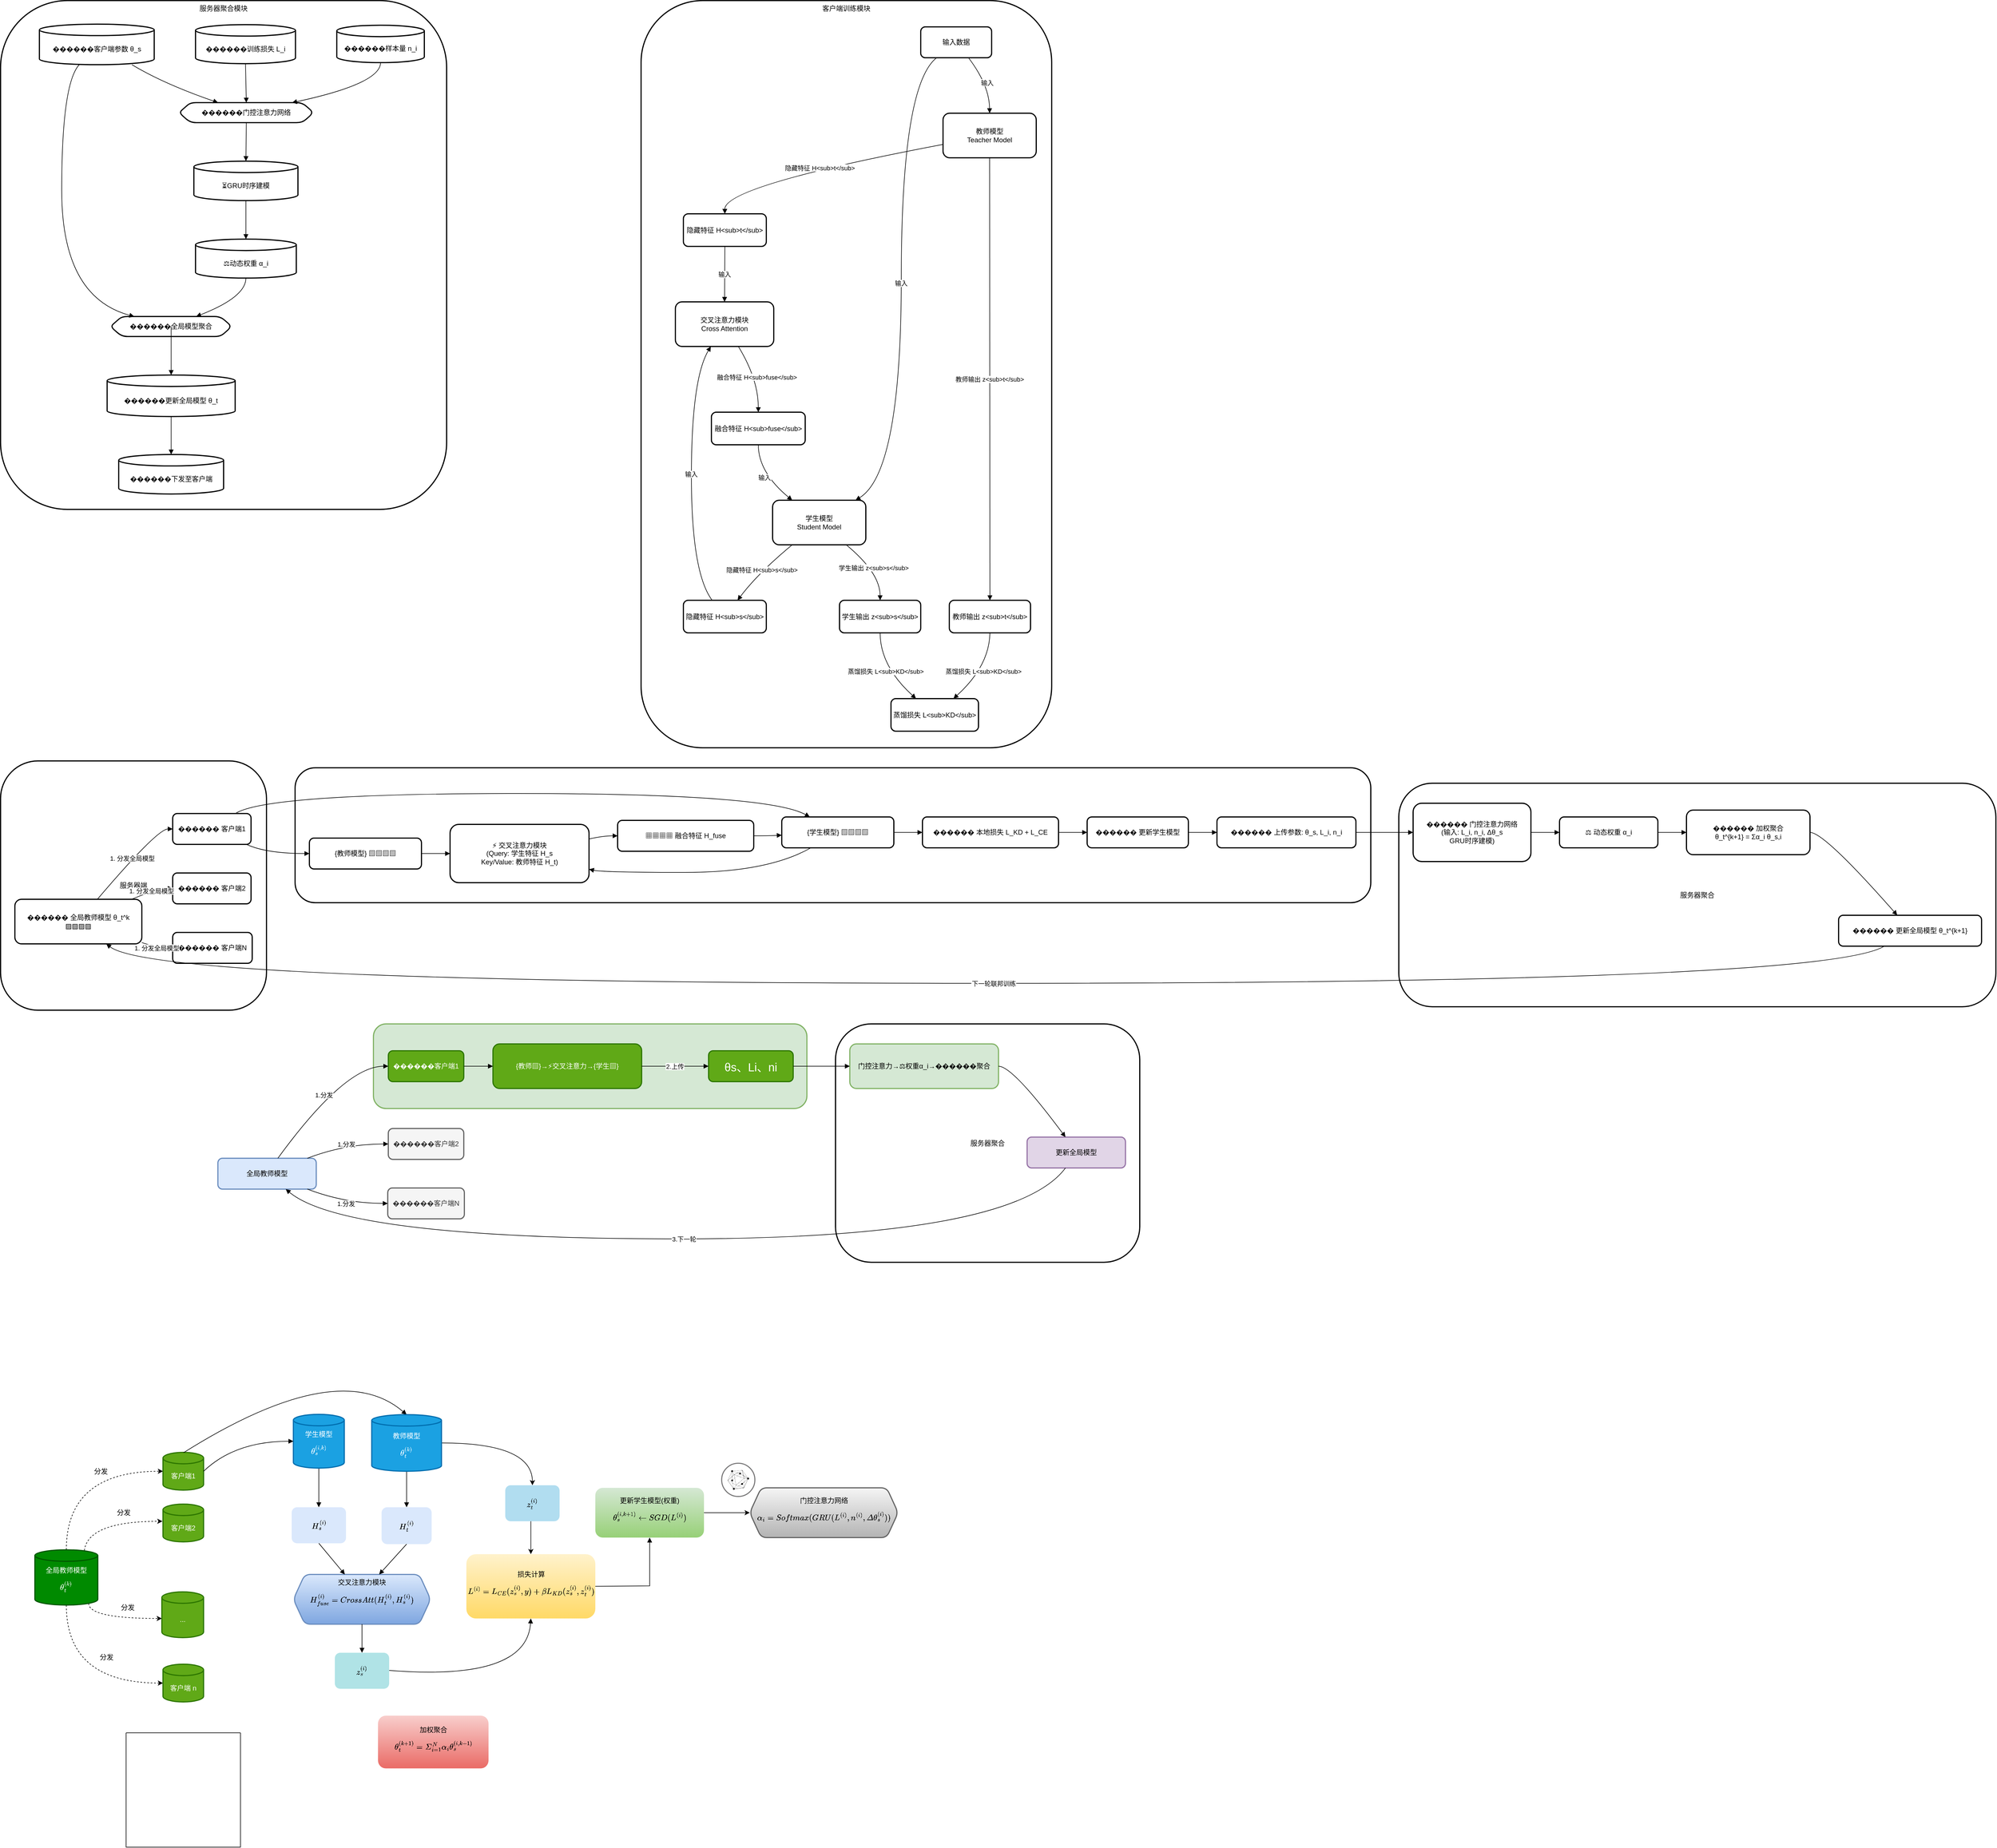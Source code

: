 <mxfile version="26.0.10">
  <diagram name="第 1 页" id="DEk5K5slilRWWlr_zEea">
    <mxGraphModel dx="4067" dy="2227" grid="1" gridSize="10" guides="1" tooltips="1" connect="1" arrows="1" fold="1" page="1" pageScale="1" pageWidth="4681" pageHeight="3300" background="none" math="1" shadow="0">
      <root>
        <mxCell id="0" />
        <mxCell id="1" parent="0" />
        <mxCell id="zsc-ipmftyCH5oLLFZYE-88" value="服务器聚合模块" style="whiteSpace=wrap;strokeWidth=2;verticalAlign=top;rounded=1;" parent="1" vertex="1">
          <mxGeometry x="20" y="20" width="780" height="890" as="geometry" />
        </mxCell>
        <mxCell id="zsc-ipmftyCH5oLLFZYE-89" value="������客户端参数 θ_s" style="shape=cylinder3;boundedLbl=1;backgroundOutline=1;size=10;strokeWidth=2;whiteSpace=wrap;rounded=1;" parent="zsc-ipmftyCH5oLLFZYE-88" vertex="1">
          <mxGeometry x="67.889" y="41.27" width="200.778" height="70.877" as="geometry" />
        </mxCell>
        <mxCell id="zsc-ipmftyCH5oLLFZYE-90" value="������门控注意力网络" style="shape=hexagon;perimeter=hexagonPerimeter2;fixedSize=1;strokeWidth=2;whiteSpace=wrap;rounded=1;" parent="zsc-ipmftyCH5oLLFZYE-88" vertex="1">
          <mxGeometry x="312" y="178.538" width="235.444" height="34.99" as="geometry" />
        </mxCell>
        <mxCell id="zsc-ipmftyCH5oLLFZYE-91" value="������训练损失 L_i" style="shape=cylinder3;boundedLbl=1;backgroundOutline=1;size=10;strokeWidth=2;whiteSpace=wrap;rounded=1;" parent="zsc-ipmftyCH5oLLFZYE-88" vertex="1">
          <mxGeometry x="340.889" y="42.167" width="174.778" height="68.185" as="geometry" />
        </mxCell>
        <mxCell id="zsc-ipmftyCH5oLLFZYE-92" value="������样本量 n_i" style="shape=cylinder3;boundedLbl=1;backgroundOutline=1;size=10;strokeWidth=2;whiteSpace=wrap;rounded=1;" parent="zsc-ipmftyCH5oLLFZYE-88" vertex="1">
          <mxGeometry x="587.889" y="43.065" width="153.111" height="65.494" as="geometry" />
        </mxCell>
        <mxCell id="zsc-ipmftyCH5oLLFZYE-93" value="⏳GRU时序建模" style="shape=cylinder3;boundedLbl=1;backgroundOutline=1;size=10;strokeWidth=2;whiteSpace=wrap;rounded=1;" parent="zsc-ipmftyCH5oLLFZYE-88" vertex="1">
          <mxGeometry x="338" y="280.817" width="182" height="69.083" as="geometry" />
        </mxCell>
        <mxCell id="zsc-ipmftyCH5oLLFZYE-94" value="⚖️动态权重 α_i" style="shape=cylinder3;boundedLbl=1;backgroundOutline=1;size=10;strokeWidth=2;whiteSpace=wrap;rounded=1;" parent="zsc-ipmftyCH5oLLFZYE-88" vertex="1">
          <mxGeometry x="340.889" y="417.188" width="176.222" height="68.185" as="geometry" />
        </mxCell>
        <mxCell id="zsc-ipmftyCH5oLLFZYE-95" value="������全局模型聚合" style="shape=hexagon;perimeter=hexagonPerimeter2;fixedSize=1;strokeWidth=2;whiteSpace=wrap;rounded=1;" parent="zsc-ipmftyCH5oLLFZYE-88" vertex="1">
          <mxGeometry x="192.111" y="552.661" width="212.333" height="34.99" as="geometry" />
        </mxCell>
        <mxCell id="zsc-ipmftyCH5oLLFZYE-96" value="������更新全局模型 θ_t" style="shape=cylinder3;boundedLbl=1;backgroundOutline=1;size=10;strokeWidth=2;whiteSpace=wrap;rounded=1;" parent="zsc-ipmftyCH5oLLFZYE-88" vertex="1">
          <mxGeometry x="186.333" y="654.94" width="223.889" height="72.671" as="geometry" />
        </mxCell>
        <mxCell id="zsc-ipmftyCH5oLLFZYE-97" value="������下发至客户端" style="shape=cylinder3;boundedLbl=1;backgroundOutline=1;size=10;strokeWidth=2;whiteSpace=wrap;rounded=1;" parent="zsc-ipmftyCH5oLLFZYE-88" vertex="1">
          <mxGeometry x="206.556" y="794.002" width="183.444" height="69.083" as="geometry" />
        </mxCell>
        <mxCell id="zsc-ipmftyCH5oLLFZYE-98" value="" style="curved=1;startArrow=none;endArrow=block;exitX=0.8;exitY=0.99;entryX=0.29;entryY=0;rounded=1;" parent="zsc-ipmftyCH5oLLFZYE-88" source="zsc-ipmftyCH5oLLFZYE-89" target="zsc-ipmftyCH5oLLFZYE-90" edge="1">
          <mxGeometry relative="1" as="geometry">
            <Array as="points">
              <mxPoint x="284.556" y="145.343" />
            </Array>
          </mxGeometry>
        </mxCell>
        <mxCell id="zsc-ipmftyCH5oLLFZYE-99" value="" style="curved=1;startArrow=none;endArrow=block;exitX=0.5;exitY=1;entryX=0.5;entryY=0;rounded=1;" parent="zsc-ipmftyCH5oLLFZYE-88" source="zsc-ipmftyCH5oLLFZYE-91" target="zsc-ipmftyCH5oLLFZYE-90" edge="1">
          <mxGeometry relative="1" as="geometry">
            <Array as="points" />
          </mxGeometry>
        </mxCell>
        <mxCell id="zsc-ipmftyCH5oLLFZYE-100" value="" style="curved=1;startArrow=none;endArrow=block;exitX=0.5;exitY=1.01;entryX=0.84;entryY=0;rounded=1;" parent="zsc-ipmftyCH5oLLFZYE-88" source="zsc-ipmftyCH5oLLFZYE-92" target="zsc-ipmftyCH5oLLFZYE-90" edge="1">
          <mxGeometry relative="1" as="geometry">
            <Array as="points">
              <mxPoint x="664.444" y="145.343" />
            </Array>
          </mxGeometry>
        </mxCell>
        <mxCell id="zsc-ipmftyCH5oLLFZYE-101" value="" style="curved=1;startArrow=none;endArrow=block;exitX=0.5;exitY=1;entryX=0.5;entryY=0;rounded=1;" parent="zsc-ipmftyCH5oLLFZYE-88" source="zsc-ipmftyCH5oLLFZYE-90" target="zsc-ipmftyCH5oLLFZYE-93" edge="1">
          <mxGeometry relative="1" as="geometry">
            <Array as="points" />
          </mxGeometry>
        </mxCell>
        <mxCell id="zsc-ipmftyCH5oLLFZYE-102" value="" style="curved=1;startArrow=none;endArrow=block;exitX=0.5;exitY=1;entryX=0.5;entryY=-0.01;rounded=1;" parent="zsc-ipmftyCH5oLLFZYE-88" source="zsc-ipmftyCH5oLLFZYE-93" target="zsc-ipmftyCH5oLLFZYE-94" edge="1">
          <mxGeometry relative="1" as="geometry">
            <Array as="points" />
          </mxGeometry>
        </mxCell>
        <mxCell id="zsc-ipmftyCH5oLLFZYE-103" value="" style="curved=1;startArrow=none;endArrow=block;exitX=0.5;exitY=1;entryX=0.71;entryY=-0.01;rounded=1;" parent="zsc-ipmftyCH5oLLFZYE-88" source="zsc-ipmftyCH5oLLFZYE-94" target="zsc-ipmftyCH5oLLFZYE-95" edge="1">
          <mxGeometry relative="1" as="geometry">
            <Array as="points">
              <mxPoint x="429" y="518.569" />
            </Array>
          </mxGeometry>
        </mxCell>
        <mxCell id="zsc-ipmftyCH5oLLFZYE-104" value="" style="curved=1;startArrow=none;endArrow=block;exitX=0.35;exitY=0.99;entryX=0.19;entryY=-0.01;rounded=1;" parent="zsc-ipmftyCH5oLLFZYE-88" source="zsc-ipmftyCH5oLLFZYE-89" target="zsc-ipmftyCH5oLLFZYE-95" edge="1">
          <mxGeometry relative="1" as="geometry">
            <Array as="points">
              <mxPoint x="106.889" y="145.343" />
              <mxPoint x="106.889" y="518.569" />
            </Array>
          </mxGeometry>
        </mxCell>
        <mxCell id="zsc-ipmftyCH5oLLFZYE-105" value="" style="curved=1;startArrow=none;endArrow=block;exitX=0.5;exitY=0.99;entryX=0.5;entryY=0;rounded=1;" parent="zsc-ipmftyCH5oLLFZYE-88" source="zsc-ipmftyCH5oLLFZYE-95" target="zsc-ipmftyCH5oLLFZYE-96" edge="1">
          <mxGeometry relative="1" as="geometry">
            <Array as="points" />
          </mxGeometry>
        </mxCell>
        <mxCell id="zsc-ipmftyCH5oLLFZYE-106" value="" style="curved=1;startArrow=none;endArrow=block;exitX=0.5;exitY=0.99;entryX=0.5;entryY=0;rounded=1;" parent="zsc-ipmftyCH5oLLFZYE-88" source="zsc-ipmftyCH5oLLFZYE-96" target="zsc-ipmftyCH5oLLFZYE-97" edge="1">
          <mxGeometry relative="1" as="geometry">
            <Array as="points" />
          </mxGeometry>
        </mxCell>
        <mxCell id="zsc-ipmftyCH5oLLFZYE-171" value="客户端训练模块" style="whiteSpace=wrap;strokeWidth=2;verticalAlign=top;rounded=1;" parent="1" vertex="1">
          <mxGeometry x="1140" y="20" width="718" height="1307" as="geometry" />
        </mxCell>
        <mxCell id="zsc-ipmftyCH5oLLFZYE-172" value="输入数据" style="whiteSpace=wrap;strokeWidth=2;rounded=1;" parent="zsc-ipmftyCH5oLLFZYE-171" vertex="1">
          <mxGeometry x="489" y="46" width="124" height="54" as="geometry" />
        </mxCell>
        <mxCell id="zsc-ipmftyCH5oLLFZYE-173" value="教师模型&#xa;Teacher Model" style="whiteSpace=wrap;strokeWidth=2;rounded=1;" parent="zsc-ipmftyCH5oLLFZYE-171" vertex="1">
          <mxGeometry x="528" y="197" width="163" height="78" as="geometry" />
        </mxCell>
        <mxCell id="zsc-ipmftyCH5oLLFZYE-174" value="学生模型&#xa;Student Model" style="whiteSpace=wrap;strokeWidth=2;rounded=1;" parent="zsc-ipmftyCH5oLLFZYE-171" vertex="1">
          <mxGeometry x="230" y="874" width="163" height="78" as="geometry" />
        </mxCell>
        <mxCell id="zsc-ipmftyCH5oLLFZYE-175" value="隐藏特征 H&lt;sub&gt;t&lt;/sub&gt;" style="whiteSpace=wrap;strokeWidth=2;rounded=1;" parent="zsc-ipmftyCH5oLLFZYE-171" vertex="1">
          <mxGeometry x="74" y="373" width="145" height="57" as="geometry" />
        </mxCell>
        <mxCell id="zsc-ipmftyCH5oLLFZYE-176" value="隐藏特征 H&lt;sub&gt;s&lt;/sub&gt;" style="whiteSpace=wrap;strokeWidth=2;rounded=1;" parent="zsc-ipmftyCH5oLLFZYE-171" vertex="1">
          <mxGeometry x="74" y="1049" width="145" height="57" as="geometry" />
        </mxCell>
        <mxCell id="zsc-ipmftyCH5oLLFZYE-177" value="交叉注意力模块&#xa;Cross Attention" style="whiteSpace=wrap;strokeWidth=2;rounded=1;" parent="zsc-ipmftyCH5oLLFZYE-171" vertex="1">
          <mxGeometry x="60" y="527" width="172" height="78" as="geometry" />
        </mxCell>
        <mxCell id="zsc-ipmftyCH5oLLFZYE-178" value="融合特征 H&lt;sub&gt;fuse&lt;/sub&gt;" style="whiteSpace=wrap;strokeWidth=2;rounded=1;" parent="zsc-ipmftyCH5oLLFZYE-171" vertex="1">
          <mxGeometry x="123" y="720" width="164" height="57" as="geometry" />
        </mxCell>
        <mxCell id="zsc-ipmftyCH5oLLFZYE-179" value="教师输出 z&lt;sub&gt;t&lt;/sub&gt;" style="whiteSpace=wrap;strokeWidth=2;rounded=1;" parent="zsc-ipmftyCH5oLLFZYE-171" vertex="1">
          <mxGeometry x="539" y="1049" width="142" height="57" as="geometry" />
        </mxCell>
        <mxCell id="zsc-ipmftyCH5oLLFZYE-180" value="学生输出 z&lt;sub&gt;s&lt;/sub&gt;" style="whiteSpace=wrap;strokeWidth=2;rounded=1;" parent="zsc-ipmftyCH5oLLFZYE-171" vertex="1">
          <mxGeometry x="347" y="1049" width="142" height="57" as="geometry" />
        </mxCell>
        <mxCell id="zsc-ipmftyCH5oLLFZYE-181" value="蒸馏损失 L&lt;sub&gt;KD&lt;/sub&gt;" style="whiteSpace=wrap;strokeWidth=2;rounded=1;" parent="zsc-ipmftyCH5oLLFZYE-171" vertex="1">
          <mxGeometry x="437" y="1221" width="153" height="57" as="geometry" />
        </mxCell>
        <mxCell id="zsc-ipmftyCH5oLLFZYE-182" value="输入" style="curved=1;startArrow=none;endArrow=block;exitX=0.67;exitY=0.99;entryX=0.5;entryY=0;rounded=1;" parent="zsc-ipmftyCH5oLLFZYE-171" source="zsc-ipmftyCH5oLLFZYE-172" target="zsc-ipmftyCH5oLLFZYE-173" edge="1">
          <mxGeometry relative="1" as="geometry">
            <Array as="points">
              <mxPoint x="609" y="148" />
            </Array>
          </mxGeometry>
        </mxCell>
        <mxCell id="zsc-ipmftyCH5oLLFZYE-183" value="输入" style="curved=1;startArrow=none;endArrow=block;exitX=0.23;exitY=0.99;entryX=0.89;entryY=0;rounded=1;" parent="zsc-ipmftyCH5oLLFZYE-171" source="zsc-ipmftyCH5oLLFZYE-172" target="zsc-ipmftyCH5oLLFZYE-174" edge="1">
          <mxGeometry relative="1" as="geometry">
            <Array as="points">
              <mxPoint x="455" y="148" />
              <mxPoint x="455" y="825" />
            </Array>
          </mxGeometry>
        </mxCell>
        <mxCell id="zsc-ipmftyCH5oLLFZYE-184" value="隐藏特征 H&lt;sub&gt;t&lt;/sub&gt;" style="curved=1;startArrow=none;endArrow=block;exitX=0;exitY=0.7;entryX=0.5;entryY=-0.01;rounded=1;" parent="zsc-ipmftyCH5oLLFZYE-171" source="zsc-ipmftyCH5oLLFZYE-173" target="zsc-ipmftyCH5oLLFZYE-175" edge="1">
          <mxGeometry relative="1" as="geometry">
            <Array as="points">
              <mxPoint x="146" y="324" />
            </Array>
          </mxGeometry>
        </mxCell>
        <mxCell id="zsc-ipmftyCH5oLLFZYE-185" value="隐藏特征 H&lt;sub&gt;s&lt;/sub&gt;" style="curved=1;startArrow=none;endArrow=block;exitX=0.21;exitY=1;entryX=0.65;entryY=0.01;rounded=1;" parent="zsc-ipmftyCH5oLLFZYE-171" source="zsc-ipmftyCH5oLLFZYE-174" target="zsc-ipmftyCH5oLLFZYE-176" edge="1">
          <mxGeometry relative="1" as="geometry">
            <Array as="points">
              <mxPoint x="205" y="1001" />
            </Array>
          </mxGeometry>
        </mxCell>
        <mxCell id="zsc-ipmftyCH5oLLFZYE-186" value="输入" style="curved=1;startArrow=none;endArrow=block;exitX=0.5;exitY=0.99;entryX=0.5;entryY=0;rounded=1;" parent="zsc-ipmftyCH5oLLFZYE-171" source="zsc-ipmftyCH5oLLFZYE-175" target="zsc-ipmftyCH5oLLFZYE-177" edge="1">
          <mxGeometry relative="1" as="geometry">
            <Array as="points" />
          </mxGeometry>
        </mxCell>
        <mxCell id="zsc-ipmftyCH5oLLFZYE-187" value="输入" style="curved=1;startArrow=none;endArrow=block;exitX=0.35;exitY=0.01;entryX=0.36;entryY=1;rounded=1;" parent="zsc-ipmftyCH5oLLFZYE-171" source="zsc-ipmftyCH5oLLFZYE-176" target="zsc-ipmftyCH5oLLFZYE-177" edge="1">
          <mxGeometry relative="1" as="geometry">
            <Array as="points">
              <mxPoint x="88" y="1001" />
              <mxPoint x="88" y="662" />
            </Array>
          </mxGeometry>
        </mxCell>
        <mxCell id="zsc-ipmftyCH5oLLFZYE-188" value="融合特征 H&lt;sub&gt;fuse&lt;/sub&gt;" style="curved=1;startArrow=none;endArrow=block;exitX=0.64;exitY=1;entryX=0.5;entryY=0;rounded=1;" parent="zsc-ipmftyCH5oLLFZYE-171" source="zsc-ipmftyCH5oLLFZYE-177" target="zsc-ipmftyCH5oLLFZYE-178" edge="1">
          <mxGeometry relative="1" as="geometry">
            <Array as="points">
              <mxPoint x="205" y="662" />
            </Array>
          </mxGeometry>
        </mxCell>
        <mxCell id="zsc-ipmftyCH5oLLFZYE-189" value="输入" style="curved=1;startArrow=none;endArrow=block;exitX=0.5;exitY=0.99;entryX=0.21;entryY=0;rounded=1;" parent="zsc-ipmftyCH5oLLFZYE-171" source="zsc-ipmftyCH5oLLFZYE-178" target="zsc-ipmftyCH5oLLFZYE-174" edge="1">
          <mxGeometry relative="1" as="geometry">
            <Array as="points">
              <mxPoint x="205" y="825" />
            </Array>
          </mxGeometry>
        </mxCell>
        <mxCell id="zsc-ipmftyCH5oLLFZYE-190" value="教师输出 z&lt;sub&gt;t&lt;/sub&gt;" style="curved=1;startArrow=none;endArrow=block;exitX=0.5;exitY=1;entryX=0.5;entryY=0.01;rounded=1;" parent="zsc-ipmftyCH5oLLFZYE-171" source="zsc-ipmftyCH5oLLFZYE-173" target="zsc-ipmftyCH5oLLFZYE-179" edge="1">
          <mxGeometry relative="1" as="geometry">
            <Array as="points" />
          </mxGeometry>
        </mxCell>
        <mxCell id="zsc-ipmftyCH5oLLFZYE-191" value="学生输出 z&lt;sub&gt;s&lt;/sub&gt;" style="curved=1;startArrow=none;endArrow=block;exitX=0.79;exitY=1;entryX=0.5;entryY=0.01;rounded=1;" parent="zsc-ipmftyCH5oLLFZYE-171" source="zsc-ipmftyCH5oLLFZYE-174" target="zsc-ipmftyCH5oLLFZYE-180" edge="1">
          <mxGeometry relative="1" as="geometry">
            <Array as="points">
              <mxPoint x="418" y="1001" />
            </Array>
          </mxGeometry>
        </mxCell>
        <mxCell id="zsc-ipmftyCH5oLLFZYE-192" value="蒸馏损失 L&lt;sub&gt;KD&lt;/sub&gt;" style="curved=1;startArrow=none;endArrow=block;exitX=0.5;exitY=1;entryX=0.71;entryY=0.01;rounded=1;" parent="zsc-ipmftyCH5oLLFZYE-171" source="zsc-ipmftyCH5oLLFZYE-179" target="zsc-ipmftyCH5oLLFZYE-181" edge="1">
          <mxGeometry relative="1" as="geometry">
            <Array as="points">
              <mxPoint x="609" y="1164" />
            </Array>
          </mxGeometry>
        </mxCell>
        <mxCell id="zsc-ipmftyCH5oLLFZYE-193" value="蒸馏损失 L&lt;sub&gt;KD&lt;/sub&gt;" style="curved=1;startArrow=none;endArrow=block;exitX=0.5;exitY=1;entryX=0.29;entryY=0.01;rounded=1;" parent="zsc-ipmftyCH5oLLFZYE-171" source="zsc-ipmftyCH5oLLFZYE-180" target="zsc-ipmftyCH5oLLFZYE-181" edge="1">
          <mxGeometry relative="1" as="geometry">
            <Array as="points">
              <mxPoint x="418" y="1164" />
            </Array>
          </mxGeometry>
        </mxCell>
        <mxCell id="zsc-ipmftyCH5oLLFZYE-194" value="服务器聚合" style="whiteSpace=wrap;strokeWidth=2;rounded=1;" parent="1" vertex="1">
          <mxGeometry x="2465" y="1389" width="1044" height="391" as="geometry" />
        </mxCell>
        <mxCell id="zsc-ipmftyCH5oLLFZYE-195" value="客户端本地训练" style="whiteSpace=wrap;strokeWidth=2;rounded=1;" parent="1" vertex="1">
          <mxGeometry x="535" y="1362" width="1881" height="236" as="geometry" />
        </mxCell>
        <mxCell id="zsc-ipmftyCH5oLLFZYE-196" value="服务器端" style="whiteSpace=wrap;strokeWidth=2;rounded=1;" parent="1" vertex="1">
          <mxGeometry x="20" y="1350" width="465" height="436" as="geometry" />
        </mxCell>
        <mxCell id="zsc-ipmftyCH5oLLFZYE-197" value="������ 全局教师模型 θ_t^k&#xa;        ▨▨▨▨" style="whiteSpace=wrap;strokeWidth=2;rounded=1;" parent="1" vertex="1">
          <mxGeometry x="45" y="1592" width="222" height="78" as="geometry" />
        </mxCell>
        <mxCell id="zsc-ipmftyCH5oLLFZYE-198" value="������ 客户端1" style="whiteSpace=wrap;strokeWidth=2;rounded=1;" parent="1" vertex="1">
          <mxGeometry x="321" y="1442" width="137" height="54" as="geometry" />
        </mxCell>
        <mxCell id="zsc-ipmftyCH5oLLFZYE-199" value="������ 客户端2" style="whiteSpace=wrap;strokeWidth=2;rounded=1;" parent="1" vertex="1">
          <mxGeometry x="321" y="1546" width="137" height="54" as="geometry" />
        </mxCell>
        <mxCell id="zsc-ipmftyCH5oLLFZYE-200" value="������ 客户端N" style="whiteSpace=wrap;strokeWidth=2;rounded=1;" parent="1" vertex="1">
          <mxGeometry x="321" y="1650" width="139" height="54" as="geometry" />
        </mxCell>
        <mxCell id="zsc-ipmftyCH5oLLFZYE-201" value="{教师模型} ▨▨▨▨" style="whiteSpace=wrap;strokeWidth=2;rounded=1;" parent="1" vertex="1">
          <mxGeometry x="560" y="1485" width="196" height="54" as="geometry" />
        </mxCell>
        <mxCell id="zsc-ipmftyCH5oLLFZYE-202" value="⚡ 交叉注意力模块&#xa;        (Query: 学生特征 H_s&#xa;        Key/Value: 教师特征 H_t)" style="whiteSpace=wrap;strokeWidth=2;rounded=1;" parent="1" vertex="1">
          <mxGeometry x="806" y="1461" width="243" height="102" as="geometry" />
        </mxCell>
        <mxCell id="zsc-ipmftyCH5oLLFZYE-203" value="{学生模型} ▨▨▨▨" style="whiteSpace=wrap;strokeWidth=2;rounded=1;" parent="1" vertex="1">
          <mxGeometry x="1386" y="1448" width="196" height="54" as="geometry" />
        </mxCell>
        <mxCell id="zsc-ipmftyCH5oLLFZYE-204" value="▦▦▦▦ 融合特征 H_fuse" style="whiteSpace=wrap;strokeWidth=2;rounded=1;" parent="1" vertex="1">
          <mxGeometry x="1099" y="1454" width="238" height="54" as="geometry" />
        </mxCell>
        <mxCell id="zsc-ipmftyCH5oLLFZYE-205" value="������ 本地损失 L_KD + L_CE" style="whiteSpace=wrap;strokeWidth=2;rounded=1;" parent="1" vertex="1">
          <mxGeometry x="1632" y="1448" width="238" height="54" as="geometry" />
        </mxCell>
        <mxCell id="zsc-ipmftyCH5oLLFZYE-206" value="������ 更新学生模型" style="whiteSpace=wrap;strokeWidth=2;rounded=1;" parent="1" vertex="1">
          <mxGeometry x="1920" y="1448" width="177" height="54" as="geometry" />
        </mxCell>
        <mxCell id="zsc-ipmftyCH5oLLFZYE-207" value="������ 上传参数: θ_s, L_i, n_i" style="whiteSpace=wrap;strokeWidth=2;rounded=1;" parent="1" vertex="1">
          <mxGeometry x="2147" y="1448" width="243" height="54" as="geometry" />
        </mxCell>
        <mxCell id="zsc-ipmftyCH5oLLFZYE-208" value="������ 门控注意力网络&#xa;        (输入: L_i, n_i, Δθ_s&#xa;        GRU时序建模)" style="whiteSpace=wrap;strokeWidth=2;rounded=1;" parent="1" vertex="1">
          <mxGeometry x="2490" y="1424" width="206" height="102" as="geometry" />
        </mxCell>
        <mxCell id="zsc-ipmftyCH5oLLFZYE-209" value="⚖️ 动态权重 α_i" style="whiteSpace=wrap;strokeWidth=2;rounded=1;" parent="1" vertex="1">
          <mxGeometry x="2746" y="1448" width="172" height="54" as="geometry" />
        </mxCell>
        <mxCell id="zsc-ipmftyCH5oLLFZYE-210" value="������ 加权聚合&#xa;        θ_t^{k+1} = Σα_i θ_s,i" style="whiteSpace=wrap;strokeWidth=2;rounded=1;" parent="1" vertex="1">
          <mxGeometry x="2968" y="1436" width="216" height="78" as="geometry" />
        </mxCell>
        <mxCell id="zsc-ipmftyCH5oLLFZYE-211" value="������ 更新全局模型 θ_t^{k+1}" style="whiteSpace=wrap;strokeWidth=2;rounded=1;" parent="1" vertex="1">
          <mxGeometry x="3234" y="1620" width="250" height="54" as="geometry" />
        </mxCell>
        <mxCell id="zsc-ipmftyCH5oLLFZYE-212" value="1. 分发全局模型" style="curved=1;startArrow=none;endArrow=block;exitX=0.65;exitY=0;entryX=0;entryY=0.5;rounded=1;" parent="1" source="zsc-ipmftyCH5oLLFZYE-197" target="zsc-ipmftyCH5oLLFZYE-198" edge="1">
          <mxGeometry relative="1" as="geometry">
            <Array as="points">
              <mxPoint x="294" y="1469" />
            </Array>
          </mxGeometry>
        </mxCell>
        <mxCell id="zsc-ipmftyCH5oLLFZYE-213" value="1. 分发全局模型" style="curved=1;startArrow=none;endArrow=block;exitX=0.92;exitY=0;entryX=0;entryY=0.5;rounded=1;" parent="1" source="zsc-ipmftyCH5oLLFZYE-197" target="zsc-ipmftyCH5oLLFZYE-199" edge="1">
          <mxGeometry relative="1" as="geometry">
            <Array as="points">
              <mxPoint x="294" y="1573" />
            </Array>
          </mxGeometry>
        </mxCell>
        <mxCell id="zsc-ipmftyCH5oLLFZYE-214" value="1. 分发全局模型" style="curved=1;startArrow=none;endArrow=block;exitX=1;exitY=0.97;entryX=0;entryY=0.5;rounded=1;" parent="1" source="zsc-ipmftyCH5oLLFZYE-197" target="zsc-ipmftyCH5oLLFZYE-200" edge="1">
          <mxGeometry relative="1" as="geometry">
            <Array as="points">
              <mxPoint x="294" y="1677" />
            </Array>
          </mxGeometry>
        </mxCell>
        <mxCell id="zsc-ipmftyCH5oLLFZYE-215" value="" style="curved=1;startArrow=none;endArrow=block;exitX=0.94;exitY=1;entryX=0;entryY=0.5;rounded=1;" parent="1" source="zsc-ipmftyCH5oLLFZYE-198" target="zsc-ipmftyCH5oLLFZYE-201" edge="1">
          <mxGeometry relative="1" as="geometry">
            <Array as="points">
              <mxPoint x="485" y="1512" />
            </Array>
          </mxGeometry>
        </mxCell>
        <mxCell id="zsc-ipmftyCH5oLLFZYE-216" value="" style="curved=1;startArrow=none;endArrow=block;exitX=1;exitY=0.5;entryX=0;entryY=0.5;rounded=1;" parent="1" source="zsc-ipmftyCH5oLLFZYE-201" target="zsc-ipmftyCH5oLLFZYE-202" edge="1">
          <mxGeometry relative="1" as="geometry">
            <Array as="points" />
          </mxGeometry>
        </mxCell>
        <mxCell id="zsc-ipmftyCH5oLLFZYE-217" value="" style="curved=1;startArrow=none;endArrow=block;exitX=0.8;exitY=0;entryX=0.25;entryY=0;rounded=1;" parent="1" source="zsc-ipmftyCH5oLLFZYE-198" target="zsc-ipmftyCH5oLLFZYE-203" edge="1">
          <mxGeometry relative="1" as="geometry">
            <Array as="points">
              <mxPoint x="485" y="1407" />
              <mxPoint x="1361" y="1407" />
            </Array>
          </mxGeometry>
        </mxCell>
        <mxCell id="zsc-ipmftyCH5oLLFZYE-218" value="" style="curved=1;startArrow=none;endArrow=block;exitX=0.26;exitY=1;entryX=1;entryY=0.77;rounded=1;" parent="1" source="zsc-ipmftyCH5oLLFZYE-203" target="zsc-ipmftyCH5oLLFZYE-202" edge="1">
          <mxGeometry relative="1" as="geometry">
            <Array as="points">
              <mxPoint x="1361" y="1545" />
              <mxPoint x="1074" y="1545" />
            </Array>
          </mxGeometry>
        </mxCell>
        <mxCell id="zsc-ipmftyCH5oLLFZYE-219" value="" style="curved=1;startArrow=none;endArrow=block;exitX=1;exitY=0.25;entryX=0;entryY=0.5;rounded=1;" parent="1" source="zsc-ipmftyCH5oLLFZYE-202" target="zsc-ipmftyCH5oLLFZYE-204" edge="1">
          <mxGeometry relative="1" as="geometry">
            <Array as="points">
              <mxPoint x="1074" y="1481" />
            </Array>
          </mxGeometry>
        </mxCell>
        <mxCell id="zsc-ipmftyCH5oLLFZYE-220" value="" style="curved=1;startArrow=none;endArrow=block;exitX=1;exitY=0.5;entryX=0;entryY=0.59;rounded=1;" parent="1" source="zsc-ipmftyCH5oLLFZYE-204" target="zsc-ipmftyCH5oLLFZYE-203" edge="1">
          <mxGeometry relative="1" as="geometry">
            <Array as="points">
              <mxPoint x="1361" y="1481" />
            </Array>
          </mxGeometry>
        </mxCell>
        <mxCell id="zsc-ipmftyCH5oLLFZYE-221" value="" style="curved=1;startArrow=none;endArrow=block;exitX=1;exitY=0.5;entryX=0;entryY=0.5;rounded=1;" parent="1" source="zsc-ipmftyCH5oLLFZYE-203" target="zsc-ipmftyCH5oLLFZYE-205" edge="1">
          <mxGeometry relative="1" as="geometry">
            <Array as="points" />
          </mxGeometry>
        </mxCell>
        <mxCell id="zsc-ipmftyCH5oLLFZYE-222" value="" style="curved=1;startArrow=none;endArrow=block;exitX=1;exitY=0.5;entryX=0;entryY=0.5;rounded=1;" parent="1" source="zsc-ipmftyCH5oLLFZYE-205" target="zsc-ipmftyCH5oLLFZYE-206" edge="1">
          <mxGeometry relative="1" as="geometry">
            <Array as="points" />
          </mxGeometry>
        </mxCell>
        <mxCell id="zsc-ipmftyCH5oLLFZYE-223" value="" style="curved=1;startArrow=none;endArrow=block;exitX=1;exitY=0.5;entryX=0;entryY=0.5;rounded=1;" parent="1" source="zsc-ipmftyCH5oLLFZYE-206" target="zsc-ipmftyCH5oLLFZYE-207" edge="1">
          <mxGeometry relative="1" as="geometry">
            <Array as="points" />
          </mxGeometry>
        </mxCell>
        <mxCell id="zsc-ipmftyCH5oLLFZYE-224" value="" style="curved=1;startArrow=none;endArrow=block;exitX=1;exitY=0.5;entryX=0;entryY=0.5;rounded=1;" parent="1" source="zsc-ipmftyCH5oLLFZYE-207" target="zsc-ipmftyCH5oLLFZYE-208" edge="1">
          <mxGeometry relative="1" as="geometry">
            <Array as="points" />
          </mxGeometry>
        </mxCell>
        <mxCell id="zsc-ipmftyCH5oLLFZYE-225" value="" style="curved=1;startArrow=none;endArrow=block;exitX=1;exitY=0.5;entryX=0;entryY=0.5;rounded=1;" parent="1" source="zsc-ipmftyCH5oLLFZYE-208" target="zsc-ipmftyCH5oLLFZYE-209" edge="1">
          <mxGeometry relative="1" as="geometry">
            <Array as="points" />
          </mxGeometry>
        </mxCell>
        <mxCell id="zsc-ipmftyCH5oLLFZYE-226" value="" style="curved=1;startArrow=none;endArrow=block;exitX=1;exitY=0.5;entryX=0;entryY=0.5;rounded=1;" parent="1" source="zsc-ipmftyCH5oLLFZYE-209" target="zsc-ipmftyCH5oLLFZYE-210" edge="1">
          <mxGeometry relative="1" as="geometry">
            <Array as="points" />
          </mxGeometry>
        </mxCell>
        <mxCell id="zsc-ipmftyCH5oLLFZYE-227" value="" style="curved=1;startArrow=none;endArrow=block;exitX=1;exitY=0.5;entryX=0.41;entryY=0;rounded=1;" parent="1" source="zsc-ipmftyCH5oLLFZYE-210" target="zsc-ipmftyCH5oLLFZYE-211" edge="1">
          <mxGeometry relative="1" as="geometry">
            <Array as="points">
              <mxPoint x="3209" y="1475" />
            </Array>
          </mxGeometry>
        </mxCell>
        <mxCell id="zsc-ipmftyCH5oLLFZYE-228" value="下一轮联邦训练" style="curved=1;startArrow=none;endArrow=block;exitX=0.32;exitY=1;entryX=0.72;entryY=1;rounded=1;" parent="1" source="zsc-ipmftyCH5oLLFZYE-211" target="zsc-ipmftyCH5oLLFZYE-197" edge="1">
          <mxGeometry relative="1" as="geometry">
            <Array as="points">
              <mxPoint x="3209" y="1739" />
              <mxPoint x="294" y="1739" />
            </Array>
          </mxGeometry>
        </mxCell>
        <mxCell id="zsc-ipmftyCH5oLLFZYE-229" value="服务器聚合" style="whiteSpace=wrap;strokeWidth=2;rounded=1;" parent="1" vertex="1">
          <mxGeometry x="1480" y="1810" width="532" height="417" as="geometry" />
        </mxCell>
        <mxCell id="zsc-ipmftyCH5oLLFZYE-230" value="客户端训练" style="whiteSpace=wrap;strokeWidth=2;fillColor=#d5e8d4;strokeColor=#82b366;rounded=1;" parent="1" vertex="1">
          <mxGeometry x="672" y="1810" width="758" height="148" as="geometry" />
        </mxCell>
        <mxCell id="zsc-ipmftyCH5oLLFZYE-231" value="全局教师模型" style="whiteSpace=wrap;strokeWidth=2;fillColor=#dae8fc;strokeColor=#6c8ebf;rounded=1;" parent="1" vertex="1">
          <mxGeometry x="400" y="2045" width="172" height="54" as="geometry" />
        </mxCell>
        <mxCell id="zsc-ipmftyCH5oLLFZYE-232" value="������客户端1" style="whiteSpace=wrap;strokeWidth=2;fillColor=#60a917;fontColor=#ffffff;strokeColor=#2D7600;rounded=1;" parent="1" vertex="1">
          <mxGeometry x="698" y="1857" width="132" height="54" as="geometry" />
        </mxCell>
        <mxCell id="zsc-ipmftyCH5oLLFZYE-233" value="������客户端2" style="whiteSpace=wrap;strokeWidth=2;fillColor=#f5f5f5;fontColor=#333333;strokeColor=#666666;rounded=1;" parent="1" vertex="1">
          <mxGeometry x="698" y="1993" width="132" height="54" as="geometry" />
        </mxCell>
        <mxCell id="zsc-ipmftyCH5oLLFZYE-234" value="������客户端N" style="whiteSpace=wrap;strokeWidth=2;fillColor=#f5f5f5;fontColor=#333333;strokeColor=#666666;rounded=1;" parent="1" vertex="1">
          <mxGeometry x="697" y="2097" width="134" height="54" as="geometry" />
        </mxCell>
        <mxCell id="zsc-ipmftyCH5oLLFZYE-235" value="{教师▨}→⚡交叉注意力→{学生▨}" style="whiteSpace=wrap;strokeWidth=2;fillColor=#60a917;fontColor=#ffffff;strokeColor=#2D7600;rounded=1;" parent="1" vertex="1">
          <mxGeometry x="881" y="1845" width="260" height="78" as="geometry" />
        </mxCell>
        <mxCell id="zsc-ipmftyCH5oLLFZYE-236" value="&#xa;θs​、Li​、ni​​&#xa;" style="strokeWidth=2;fontSize=20;fillColor=#60a917;strokeColor=#2D7600;fontColor=#ffffff;rounded=1;" parent="1" vertex="1">
          <mxGeometry x="1258" y="1857" width="148" height="54" as="geometry" />
        </mxCell>
        <mxCell id="zsc-ipmftyCH5oLLFZYE-237" value="门控注意力→⚖️权重α_i→������聚合" style="whiteSpace=wrap;strokeWidth=2;fillColor=#d5e8d4;strokeColor=#82b366;rounded=1;" parent="1" vertex="1">
          <mxGeometry x="1505" y="1845" width="260" height="78" as="geometry" />
        </mxCell>
        <mxCell id="zsc-ipmftyCH5oLLFZYE-238" value="更新全局模型" style="whiteSpace=wrap;strokeWidth=2;fillColor=#e1d5e7;strokeColor=#9673a6;rounded=1;" parent="1" vertex="1">
          <mxGeometry x="1815" y="2008" width="172" height="54" as="geometry" />
        </mxCell>
        <mxCell id="zsc-ipmftyCH5oLLFZYE-239" value="1.分发" style="curved=1;startArrow=none;endArrow=block;exitX=0.61;exitY=0;entryX=0;entryY=0.5;rounded=1;" parent="1" source="zsc-ipmftyCH5oLLFZYE-231" target="zsc-ipmftyCH5oLLFZYE-232" edge="1">
          <mxGeometry relative="1" as="geometry">
            <Array as="points">
              <mxPoint x="622" y="1884" />
            </Array>
          </mxGeometry>
        </mxCell>
        <mxCell id="zsc-ipmftyCH5oLLFZYE-240" value="1.分发" style="curved=1;startArrow=none;endArrow=block;exitX=0.91;exitY=0;entryX=0;entryY=0.5;rounded=1;" parent="1" source="zsc-ipmftyCH5oLLFZYE-231" target="zsc-ipmftyCH5oLLFZYE-233" edge="1">
          <mxGeometry relative="1" as="geometry">
            <Array as="points">
              <mxPoint x="622" y="2020" />
            </Array>
          </mxGeometry>
        </mxCell>
        <mxCell id="zsc-ipmftyCH5oLLFZYE-241" value="1.分发" style="curved=1;startArrow=none;endArrow=block;exitX=0.91;exitY=1;entryX=0;entryY=0.5;rounded=1;" parent="1" source="zsc-ipmftyCH5oLLFZYE-231" target="zsc-ipmftyCH5oLLFZYE-234" edge="1">
          <mxGeometry relative="1" as="geometry">
            <Array as="points">
              <mxPoint x="622" y="2124" />
            </Array>
          </mxGeometry>
        </mxCell>
        <mxCell id="zsc-ipmftyCH5oLLFZYE-242" value="" style="curved=1;startArrow=none;endArrow=block;exitX=1;exitY=0.5;entryX=0;entryY=0.5;rounded=1;" parent="1" source="zsc-ipmftyCH5oLLFZYE-232" target="zsc-ipmftyCH5oLLFZYE-235" edge="1">
          <mxGeometry relative="1" as="geometry">
            <Array as="points" />
          </mxGeometry>
        </mxCell>
        <mxCell id="zsc-ipmftyCH5oLLFZYE-243" value="2.上传" style="curved=1;startArrow=none;endArrow=block;exitX=1;exitY=0.5;entryX=0;entryY=0.5;rounded=1;" parent="1" source="zsc-ipmftyCH5oLLFZYE-235" target="zsc-ipmftyCH5oLLFZYE-236" edge="1">
          <mxGeometry relative="1" as="geometry">
            <Array as="points" />
          </mxGeometry>
        </mxCell>
        <mxCell id="zsc-ipmftyCH5oLLFZYE-244" value="" style="curved=1;startArrow=none;endArrow=block;exitX=1;exitY=0.5;entryX=0;entryY=0.5;rounded=1;" parent="1" source="zsc-ipmftyCH5oLLFZYE-236" target="zsc-ipmftyCH5oLLFZYE-237" edge="1">
          <mxGeometry relative="1" as="geometry">
            <Array as="points" />
          </mxGeometry>
        </mxCell>
        <mxCell id="zsc-ipmftyCH5oLLFZYE-245" value="" style="curved=1;startArrow=none;endArrow=block;exitX=1;exitY=0.5;entryX=0.39;entryY=0;rounded=1;" parent="1" source="zsc-ipmftyCH5oLLFZYE-237" target="zsc-ipmftyCH5oLLFZYE-238" edge="1">
          <mxGeometry relative="1" as="geometry">
            <Array as="points">
              <mxPoint x="1790" y="1884" />
            </Array>
          </mxGeometry>
        </mxCell>
        <mxCell id="zsc-ipmftyCH5oLLFZYE-246" value="3.下一轮" style="curved=1;startArrow=none;endArrow=block;exitX=0.39;exitY=1;entryX=0.69;entryY=1;rounded=1;" parent="1" source="zsc-ipmftyCH5oLLFZYE-238" target="zsc-ipmftyCH5oLLFZYE-231" edge="1">
          <mxGeometry relative="1" as="geometry">
            <Array as="points">
              <mxPoint x="1790" y="2186" />
              <mxPoint x="622" y="2186" />
            </Array>
          </mxGeometry>
        </mxCell>
        <mxCell id="dmqnpBjw-a6B4gVSiQjP-79" value="" style="edgeStyle=orthogonalEdgeStyle;rounded=0;orthogonalLoop=1;jettySize=auto;html=1;entryX=0;entryY=0.5;entryDx=0;entryDy=0;entryPerimeter=0;exitX=0.5;exitY=0;exitDx=0;exitDy=0;exitPerimeter=0;curved=1;dashed=1;" parent="1" source="dmqnpBjw-a6B4gVSiQjP-4" target="dmqnpBjw-a6B4gVSiQjP-5" edge="1">
          <mxGeometry relative="1" as="geometry" />
        </mxCell>
        <mxCell id="dmqnpBjw-a6B4gVSiQjP-89" value="" style="edgeStyle=orthogonalEdgeStyle;rounded=0;orthogonalLoop=1;jettySize=auto;html=1;exitX=0.855;exitY=1;exitDx=0;exitDy=-2.9;exitPerimeter=0;curved=1;dashed=1;" parent="1" source="dmqnpBjw-a6B4gVSiQjP-4" target="dmqnpBjw-a6B4gVSiQjP-7" edge="1">
          <mxGeometry relative="1" as="geometry">
            <Array as="points">
              <mxPoint x="174" y="2850" />
            </Array>
          </mxGeometry>
        </mxCell>
        <mxCell id="dmqnpBjw-a6B4gVSiQjP-91" value="" style="edgeStyle=orthogonalEdgeStyle;rounded=0;orthogonalLoop=1;jettySize=auto;html=1;curved=1;entryX=0;entryY=0.5;entryDx=0;entryDy=0;entryPerimeter=0;exitX=0.5;exitY=1;exitDx=0;exitDy=0;exitPerimeter=0;dashed=1;" parent="1" source="dmqnpBjw-a6B4gVSiQjP-4" target="dmqnpBjw-a6B4gVSiQjP-81" edge="1">
          <mxGeometry relative="1" as="geometry">
            <mxPoint x="135" y="2920" as="targetPoint" />
          </mxGeometry>
        </mxCell>
        <mxCell id="dmqnpBjw-a6B4gVSiQjP-92" value="" style="edgeStyle=orthogonalEdgeStyle;rounded=0;orthogonalLoop=1;jettySize=auto;html=1;exitX=0.774;exitY=0.012;exitDx=0;exitDy=0;exitPerimeter=0;curved=1;dashed=1;" parent="1" edge="1">
          <mxGeometry relative="1" as="geometry">
            <mxPoint x="166.14" y="2737.058" as="sourcePoint" />
            <mxPoint x="303" y="2680" as="targetPoint" />
            <Array as="points">
              <mxPoint x="166" y="2679.9" />
            </Array>
          </mxGeometry>
        </mxCell>
        <mxCell id="dmqnpBjw-a6B4gVSiQjP-4" value="全局教师模型&#xa;\[θ_t^{(k)}\]" style="shape=cylinder3;boundedLbl=1;backgroundOutline=1;size=10;strokeWidth=2;whiteSpace=wrap;fillColor=#008a00;fontColor=#ffffff;strokeColor=#005700;rounded=1;" parent="1" vertex="1">
          <mxGeometry x="80" y="2730" width="110" height="96.5" as="geometry" />
        </mxCell>
        <mxCell id="dmqnpBjw-a6B4gVSiQjP-5" value="客户端1" style="shape=cylinder3;boundedLbl=1;backgroundOutline=1;size=10;strokeWidth=2;whiteSpace=wrap;fillColor=#60a917;fontColor=#ffffff;strokeColor=#2D7600;rounded=1;" parent="1" vertex="1">
          <mxGeometry x="304" y="2559.5" width="71" height="66" as="geometry" />
        </mxCell>
        <mxCell id="dmqnpBjw-a6B4gVSiQjP-7" value="..." style="shape=cylinder3;boundedLbl=1;backgroundOutline=1;size=10;strokeWidth=2;whiteSpace=wrap;fillColor=#60a917;fontColor=#ffffff;strokeColor=#2D7600;rounded=1;" parent="1" vertex="1">
          <mxGeometry x="302" y="2803.5" width="73" height="80" as="geometry" />
        </mxCell>
        <mxCell id="dmqnpBjw-a6B4gVSiQjP-10" value="\[H_t^{(i)}\]" style="strokeWidth=2;shape=process;whiteSpace=wrap;size=0.04;fillColor=#dae8fc;strokeColor=none;rounded=1;" parent="1" vertex="1">
          <mxGeometry x="686.25" y="2655.5" width="87.5" height="64.5" as="geometry" />
        </mxCell>
        <mxCell id="dmqnpBjw-a6B4gVSiQjP-12" value="\[H_s^{(i)}\]" style="strokeWidth=2;shape=process;whiteSpace=wrap;size=0.04;fillColor=#dae8fc;strokeColor=none;rounded=1;glass=0;" parent="1" vertex="1">
          <mxGeometry x="529" y="2655.5" width="95" height="63" as="geometry" />
        </mxCell>
        <mxCell id="dmqnpBjw-a6B4gVSiQjP-13" value="交叉注意力模块&#xa;\[ H_{fuse}^{(i)} = CrossAtt(H_t^{(i)}, H_s^{(i)}) \]&#xa;" style="shape=hexagon;perimeter=hexagonPerimeter2;fixedSize=1;strokeWidth=2;whiteSpace=wrap;fillColor=#dae8fc;strokeColor=#6c8ebf;gradientDirection=south;gradientColor=#7ea6e0;rounded=1;" parent="1" vertex="1">
          <mxGeometry x="532" y="2773" width="240" height="87" as="geometry" />
        </mxCell>
        <mxCell id="dmqnpBjw-a6B4gVSiQjP-14" value="\[z_s^{(i)}\]" style="strokeWidth=2;shape=process;whiteSpace=wrap;size=0.04;fillColor=#b0e3e6;strokeColor=none;rounded=1;" parent="1" vertex="1">
          <mxGeometry x="604.5" y="2910" width="95" height="63" as="geometry" />
        </mxCell>
        <mxCell id="dmqnpBjw-a6B4gVSiQjP-73" value="" style="edgeStyle=orthogonalEdgeStyle;rounded=0;orthogonalLoop=1;jettySize=auto;html=1;exitX=0.5;exitY=1;exitDx=0;exitDy=0;curved=0;" parent="1" source="dmqnpBjw-a6B4gVSiQjP-15" target="dmqnpBjw-a6B4gVSiQjP-16" edge="1">
          <mxGeometry relative="1" as="geometry">
            <Array as="points">
              <mxPoint x="950" y="2662" />
            </Array>
          </mxGeometry>
        </mxCell>
        <mxCell id="dmqnpBjw-a6B4gVSiQjP-15" value="\[z_t^{(i)}\]" style="strokeWidth=2;shape=process;whiteSpace=wrap;size=0.04;fillColor=#b1ddf0;strokeColor=none;rounded=1;" parent="1" vertex="1">
          <mxGeometry x="902.5" y="2617" width="95" height="63" as="geometry" />
        </mxCell>
        <mxCell id="dmqnpBjw-a6B4gVSiQjP-16" value="损失计算&#xa;\[L^{(i)} = L_{CE}(z_s^{(i)}, y) + βL_{KD}(z_s^{(i)}, z_t^{(i)})\]" style="strokeWidth=2;shape=process;whiteSpace=wrap;size=0.04;fillColor=#fff2cc;strokeColor=none;gradientColor=#ffd966;rounded=1;" parent="1" vertex="1">
          <mxGeometry x="834.5" y="2737.5" width="225.5" height="112.5" as="geometry" />
        </mxCell>
        <mxCell id="dmqnpBjw-a6B4gVSiQjP-95" value="" style="edgeStyle=orthogonalEdgeStyle;rounded=0;orthogonalLoop=1;jettySize=auto;html=1;curved=0;" parent="1" source="dmqnpBjw-a6B4gVSiQjP-17" target="dmqnpBjw-a6B4gVSiQjP-19" edge="1">
          <mxGeometry relative="1" as="geometry">
            <Array as="points">
              <mxPoint x="1350" y="2665" />
              <mxPoint x="1350" y="2665" />
            </Array>
          </mxGeometry>
        </mxCell>
        <mxCell id="dmqnpBjw-a6B4gVSiQjP-17" value="更新学生模型(权重)&#xa;\[θ_s^{(i,k+1)} ← SGD(L^{(i)})\]" style="strokeWidth=2;shape=process;whiteSpace=wrap;size=0.04;fillColor=#d5e8d4;gradientColor=#97d077;strokeColor=none;rounded=1;" parent="1" vertex="1">
          <mxGeometry x="1060" y="2621.5" width="190" height="87" as="geometry" />
        </mxCell>
        <mxCell id="dmqnpBjw-a6B4gVSiQjP-19" value="门控注意力网络&#xa;\[α_i = Softmax(GRU(L^{(i)}, n^{(i)}, Δθ_s^{(i)}))\]" style="shape=hexagon;perimeter=hexagonPerimeter2;fixedSize=1;strokeWidth=2;whiteSpace=wrap;fillColor=#f5f5f5;strokeColor=#666666;rounded=1;gradientColor=#b3b3b3;" parent="1" vertex="1">
          <mxGeometry x="1330" y="2621.5" width="259.5" height="87" as="geometry" />
        </mxCell>
        <mxCell id="dmqnpBjw-a6B4gVSiQjP-20" value="加权聚合&#xa;\[θ_t^{(k+1)} = Σ_{i=1}^N α_i θ_s^{(i,k+1)}\]" style="strokeWidth=2;shape=process;whiteSpace=wrap;size=0.04;fillColor=#f8cecc;gradientColor=#ea6b66;strokeColor=none;rounded=1;" parent="1" vertex="1">
          <mxGeometry x="680" y="3020" width="193.25" height="92.25" as="geometry" />
        </mxCell>
        <mxCell id="dmqnpBjw-a6B4gVSiQjP-26" value="" style="curved=1;startArrow=none;endArrow=block;entryX=0.5;entryY=0;rounded=1;exitX=0.5;exitY=1;exitDx=0;exitDy=0;exitPerimeter=0;entryDx=0;entryDy=0;" parent="1" source="dmqnpBjw-a6B4gVSiQjP-55" target="dmqnpBjw-a6B4gVSiQjP-10" edge="1">
          <mxGeometry relative="1" as="geometry">
            <mxPoint x="621" y="2540" as="sourcePoint" />
          </mxGeometry>
        </mxCell>
        <mxCell id="dmqnpBjw-a6B4gVSiQjP-27" value="" style="curved=1;startArrow=none;endArrow=block;rounded=1;entryX=0.5;entryY=0;entryDx=0;entryDy=0;entryPerimeter=0;" parent="1" target="dmqnpBjw-a6B4gVSiQjP-55" edge="1">
          <mxGeometry relative="1" as="geometry">
            <Array as="points">
              <mxPoint x="610" y="2390" />
            </Array>
            <mxPoint x="340" y="2560" as="sourcePoint" />
            <mxPoint x="830" y="2461.0" as="targetPoint" />
          </mxGeometry>
        </mxCell>
        <mxCell id="dmqnpBjw-a6B4gVSiQjP-28" value="" style="curved=1;startArrow=none;endArrow=block;exitX=0.5;exitY=1;rounded=1;exitDx=0;exitDy=0;exitPerimeter=0;entryX=0.5;entryY=0;entryDx=0;entryDy=0;" parent="1" source="dmqnpBjw-a6B4gVSiQjP-53" target="dmqnpBjw-a6B4gVSiQjP-12" edge="1">
          <mxGeometry relative="1" as="geometry">
            <Array as="points" />
            <mxPoint x="379" y="2803.5" as="sourcePoint" />
            <mxPoint x="424" y="2804" as="targetPoint" />
          </mxGeometry>
        </mxCell>
        <mxCell id="dmqnpBjw-a6B4gVSiQjP-33" value="" style="curved=1;startArrow=none;endArrow=block;exitX=1;exitY=0.49;entryX=0.5;entryY=1;rounded=1;entryDx=0;entryDy=0;" parent="1" source="dmqnpBjw-a6B4gVSiQjP-14" target="dmqnpBjw-a6B4gVSiQjP-16" edge="1">
          <mxGeometry relative="1" as="geometry">
            <Array as="points">
              <mxPoint x="940" y="2960" />
            </Array>
          </mxGeometry>
        </mxCell>
        <mxCell id="dmqnpBjw-a6B4gVSiQjP-35" value="" style="curved=0;startArrow=none;endArrow=block;exitX=1;exitY=0.5;rounded=0;entryX=0.5;entryY=1;entryDx=0;entryDy=0;" parent="1" source="dmqnpBjw-a6B4gVSiQjP-16" target="dmqnpBjw-a6B4gVSiQjP-17" edge="1">
          <mxGeometry relative="1" as="geometry">
            <Array as="points">
              <mxPoint x="1155" y="2793" />
            </Array>
            <mxPoint x="1099" y="2793" as="targetPoint" />
          </mxGeometry>
        </mxCell>
        <mxCell id="dmqnpBjw-a6B4gVSiQjP-53" value="学生模型&#xa;\[θ_s^{(i,k)}\]" style="shape=cylinder3;boundedLbl=1;backgroundOutline=1;size=10;strokeWidth=2;whiteSpace=wrap;fillColor=#1ba1e2;strokeColor=#006EAF;fontColor=#ffffff;rounded=1;" parent="1" vertex="1">
          <mxGeometry x="532" y="2493" width="89" height="94" as="geometry" />
        </mxCell>
        <mxCell id="dmqnpBjw-a6B4gVSiQjP-72" value="" style="edgeStyle=orthogonalEdgeStyle;rounded=1;orthogonalLoop=1;jettySize=auto;html=1;entryX=0.5;entryY=0;entryDx=0;entryDy=0;curved=1;" parent="1" source="dmqnpBjw-a6B4gVSiQjP-55" target="dmqnpBjw-a6B4gVSiQjP-15" edge="1">
          <mxGeometry relative="1" as="geometry">
            <mxPoint x="954" y="2543" as="targetPoint" />
          </mxGeometry>
        </mxCell>
        <mxCell id="dmqnpBjw-a6B4gVSiQjP-55" value="教师模型&#xa;\[θ_t^{(k)}\]" style="shape=cylinder3;boundedLbl=1;backgroundOutline=1;size=10;strokeWidth=2;whiteSpace=wrap;fillColor=#1ba1e2;strokeColor=#006EAF;fontColor=#ffffff;rounded=1;" parent="1" vertex="1">
          <mxGeometry x="669" y="2493.5" width="122" height="99" as="geometry" />
        </mxCell>
        <mxCell id="dmqnpBjw-a6B4gVSiQjP-63" value="" style="curved=1;startArrow=none;endArrow=block;rounded=1;entryX=0;entryY=0.5;entryDx=0;entryDy=0;entryPerimeter=0;exitX=1;exitY=0.5;exitDx=0;exitDy=0;exitPerimeter=0;" parent="1" source="dmqnpBjw-a6B4gVSiQjP-5" target="dmqnpBjw-a6B4gVSiQjP-53" edge="1">
          <mxGeometry relative="1" as="geometry">
            <Array as="points">
              <mxPoint x="430" y="2540" />
            </Array>
            <mxPoint x="350" y="2570" as="sourcePoint" />
            <mxPoint x="840" y="2471.0" as="targetPoint" />
          </mxGeometry>
        </mxCell>
        <mxCell id="dmqnpBjw-a6B4gVSiQjP-64" value="" style="curved=1;startArrow=none;endArrow=block;exitX=0.5;exitY=1;rounded=1;exitDx=0;exitDy=0;entryX=0.375;entryY=0;entryDx=0;entryDy=0;" parent="1" source="dmqnpBjw-a6B4gVSiQjP-12" target="dmqnpBjw-a6B4gVSiQjP-13" edge="1">
          <mxGeometry relative="1" as="geometry">
            <Array as="points" />
            <mxPoint x="649" y="2704" as="sourcePoint" />
            <mxPoint x="649" y="2773" as="targetPoint" />
          </mxGeometry>
        </mxCell>
        <mxCell id="dmqnpBjw-a6B4gVSiQjP-65" value="" style="curved=1;startArrow=none;endArrow=block;exitX=0.5;exitY=1;rounded=1;exitDx=0;exitDy=0;entryX=0.625;entryY=0;entryDx=0;entryDy=0;" parent="1" source="dmqnpBjw-a6B4gVSiQjP-10" target="dmqnpBjw-a6B4gVSiQjP-13" edge="1">
          <mxGeometry relative="1" as="geometry">
            <Array as="points" />
            <mxPoint x="649" y="2704" as="sourcePoint" />
            <mxPoint x="649" y="2773" as="targetPoint" />
          </mxGeometry>
        </mxCell>
        <mxCell id="dmqnpBjw-a6B4gVSiQjP-67" value="" style="curved=1;startArrow=none;endArrow=block;exitX=0.5;exitY=1;rounded=1;exitDx=0;exitDy=0;entryX=0.5;entryY=0;entryDx=0;entryDy=0;" parent="1" source="dmqnpBjw-a6B4gVSiQjP-13" target="dmqnpBjw-a6B4gVSiQjP-14" edge="1">
          <mxGeometry relative="1" as="geometry">
            <Array as="points" />
            <mxPoint x="832" y="2859" as="sourcePoint" />
            <mxPoint x="791" y="2913" as="targetPoint" />
          </mxGeometry>
        </mxCell>
        <mxCell id="dmqnpBjw-a6B4gVSiQjP-77" value="分发" style="text;html=1;align=center;verticalAlign=middle;resizable=0;points=[];autosize=1;strokeColor=none;fillColor=none;" parent="1" vertex="1">
          <mxGeometry x="170" y="2577.5" width="50" height="30" as="geometry" />
        </mxCell>
        <mxCell id="dmqnpBjw-a6B4gVSiQjP-80" value="客户端2" style="shape=cylinder3;boundedLbl=1;backgroundOutline=1;size=10;strokeWidth=2;whiteSpace=wrap;fillColor=#60a917;fontColor=#ffffff;strokeColor=#2D7600;rounded=1;" parent="1" vertex="1">
          <mxGeometry x="304" y="2650" width="71" height="66" as="geometry" />
        </mxCell>
        <mxCell id="dmqnpBjw-a6B4gVSiQjP-81" value="客户端 n" style="shape=cylinder3;boundedLbl=1;backgroundOutline=1;size=10;strokeWidth=2;whiteSpace=wrap;fillColor=#60a917;fontColor=#ffffff;strokeColor=#2D7600;rounded=1;" parent="1" vertex="1">
          <mxGeometry x="304" y="2930" width="71" height="66" as="geometry" />
        </mxCell>
        <mxCell id="dmqnpBjw-a6B4gVSiQjP-82" value="分发" style="text;html=1;align=center;verticalAlign=middle;resizable=0;points=[];autosize=1;strokeColor=none;fillColor=none;" parent="1" vertex="1">
          <mxGeometry x="210" y="2650" width="50" height="30" as="geometry" />
        </mxCell>
        <mxCell id="dmqnpBjw-a6B4gVSiQjP-93" value="分发" style="text;html=1;align=center;verticalAlign=middle;resizable=0;points=[];autosize=1;strokeColor=none;fillColor=none;" parent="1" vertex="1">
          <mxGeometry x="217" y="2815.5" width="50" height="30" as="geometry" />
        </mxCell>
        <mxCell id="dmqnpBjw-a6B4gVSiQjP-94" value="分发" style="text;html=1;align=center;verticalAlign=middle;resizable=0;points=[];autosize=1;strokeColor=none;fillColor=none;" parent="1" vertex="1">
          <mxGeometry x="180" y="2903" width="50" height="30" as="geometry" />
        </mxCell>
        <mxCell id="dmqnpBjw-a6B4gVSiQjP-104" value="" style="image;aspect=fixed;perimeter=ellipsePerimeter;html=1;align=center;shadow=0;dashed=0;fontColor=#4277BB;labelBackgroundColor=#66FFFF;fontSize=12;spacingTop=3;image=img/lib/ibm/blockchain/hyperledger_fabric.svg;rounded=1;labelBorderColor=none;" parent="1" vertex="1">
          <mxGeometry x="1280" y="2577.5" width="60" height="60" as="geometry" />
        </mxCell>
        <mxCell id="CUIcnq5JVYCkyGEl8Zd1-24" value="" style="swimlane;startSize=0;" vertex="1" parent="1">
          <mxGeometry x="239.5" y="3050" width="200" height="200" as="geometry" />
        </mxCell>
      </root>
    </mxGraphModel>
  </diagram>
</mxfile>

